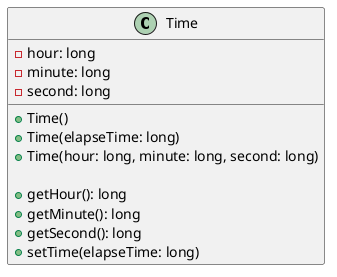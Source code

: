 @startuml
class Time {
    -hour: long
    -minute: long
    -second: long

    +Time()
    +Time(elapseTime: long)
    +Time(hour: long, minute: long, second: long)

    +getHour(): long
    +getMinute(): long
    +getSecond(): long
    +setTime(elapseTime: long)
}
@enduml
